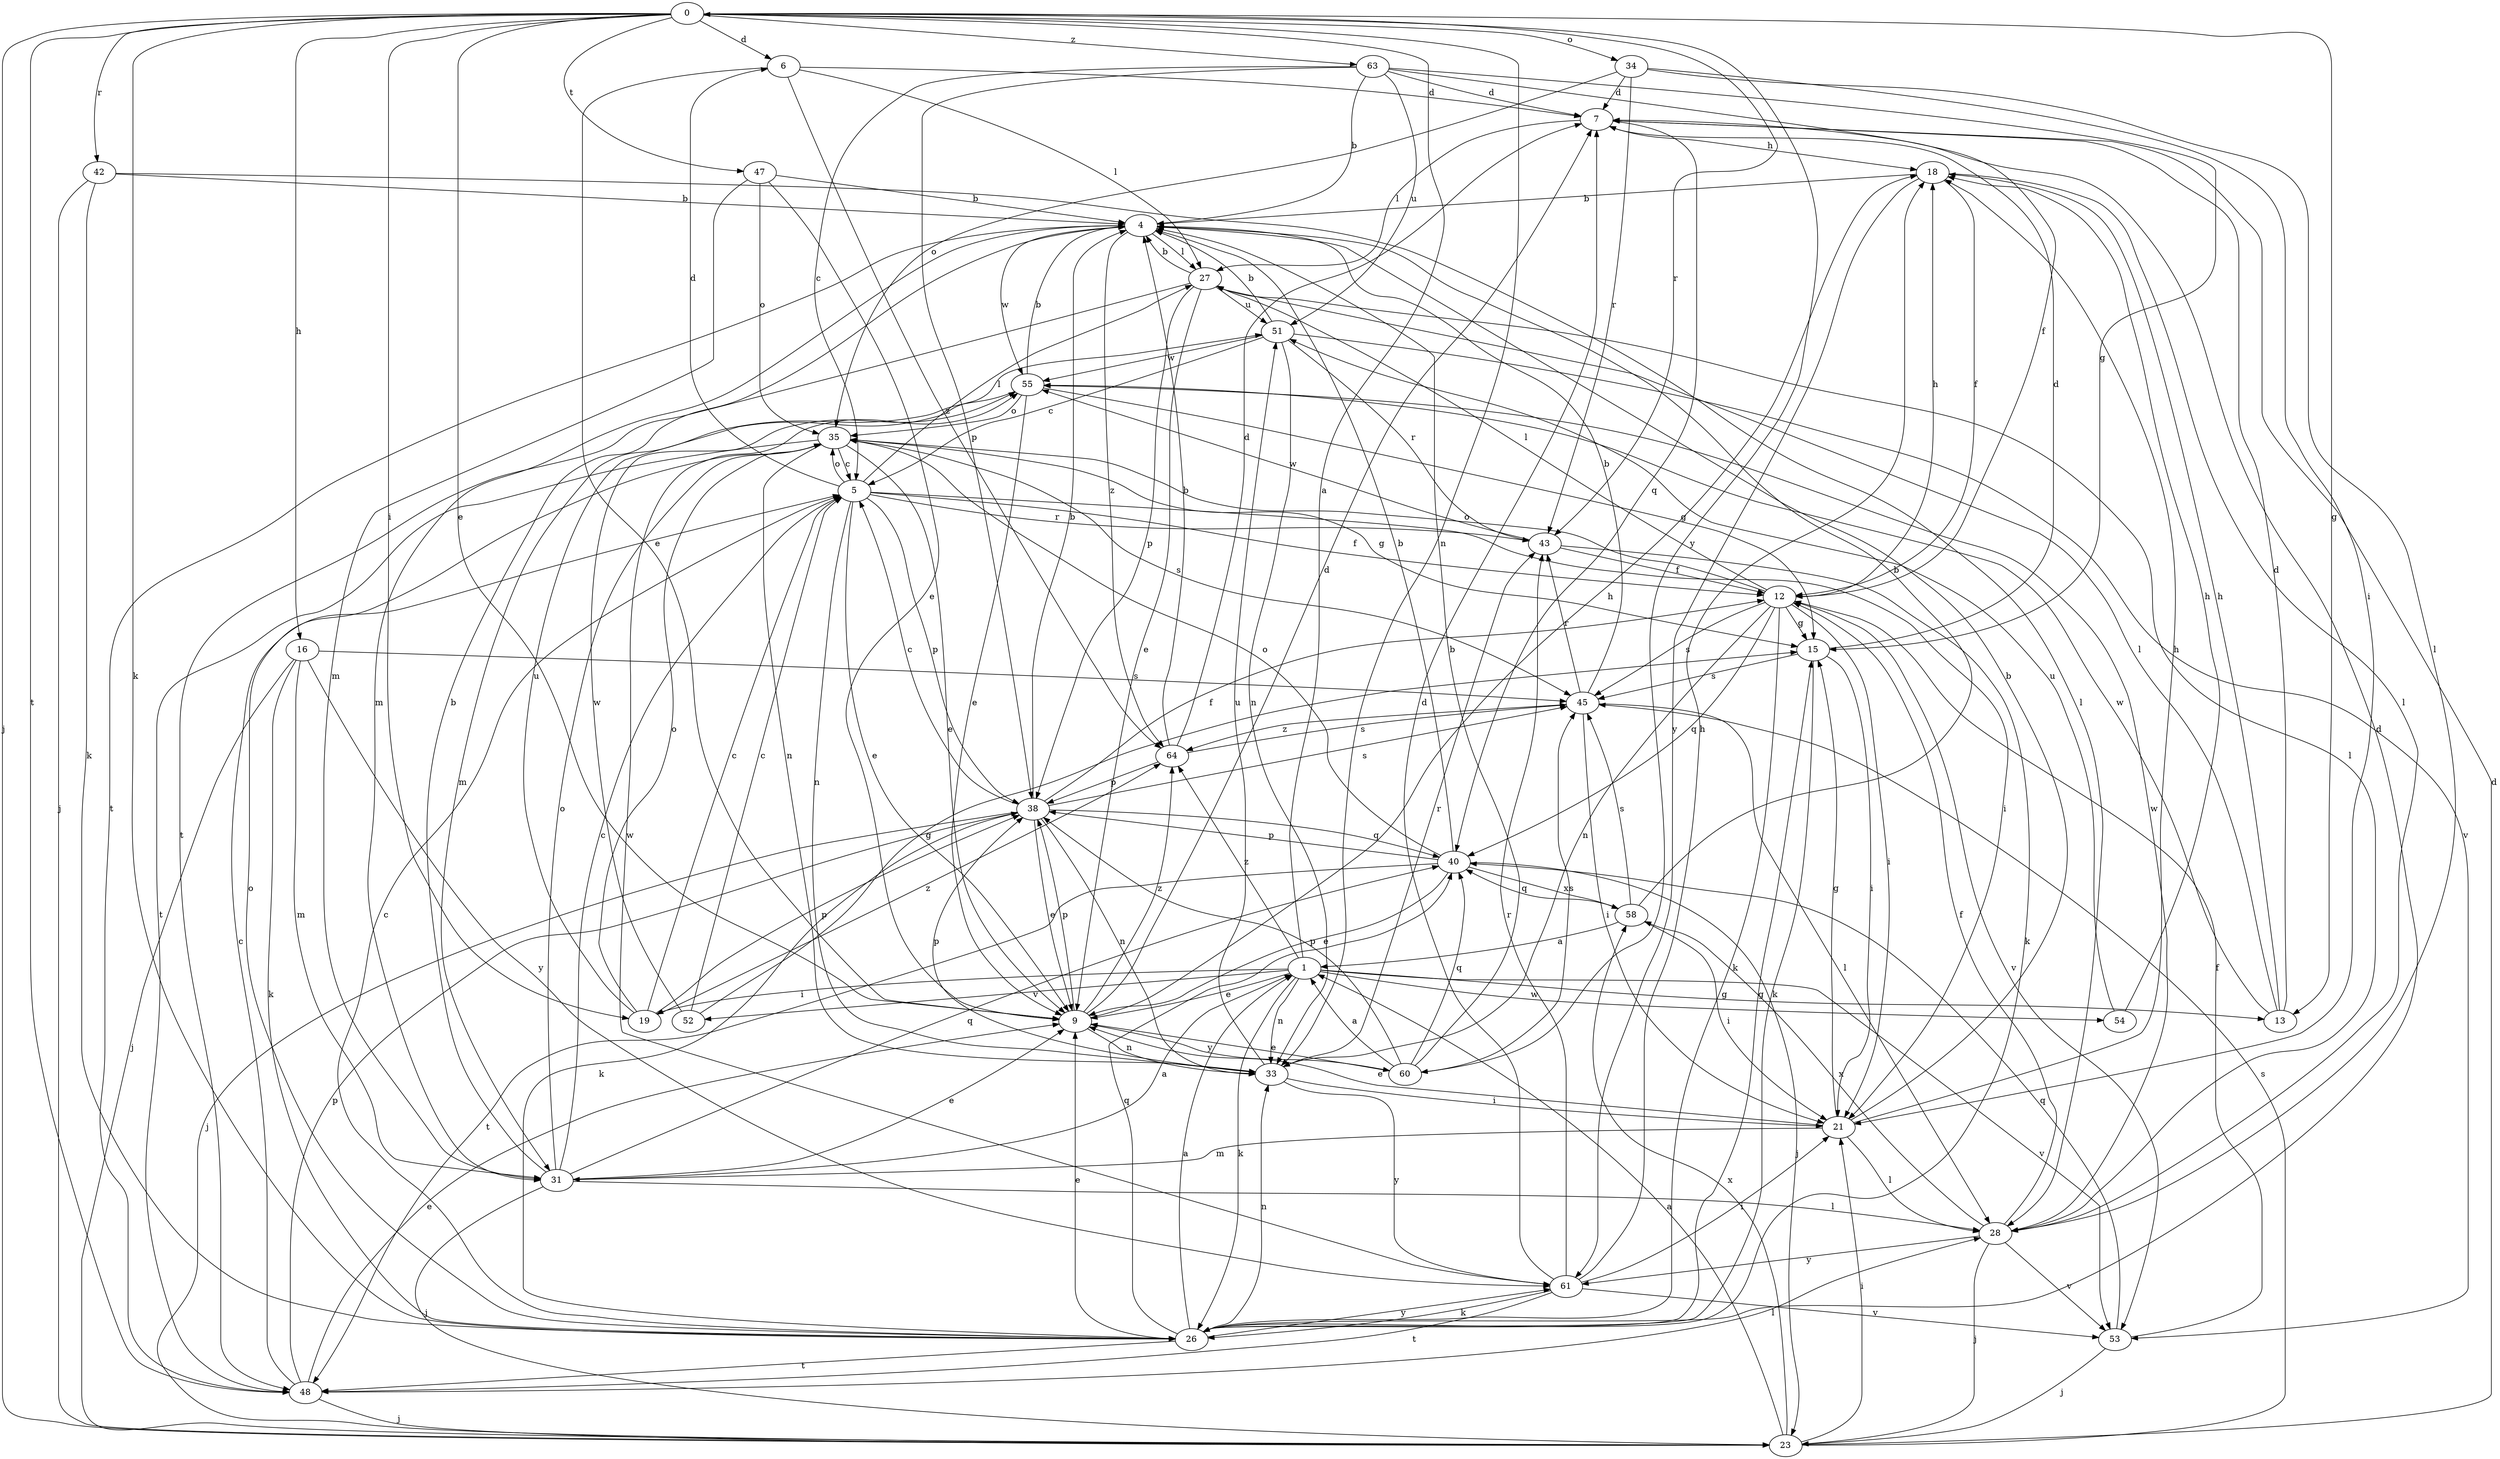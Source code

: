 strict digraph  {
0;
1;
4;
5;
6;
7;
9;
12;
13;
15;
16;
18;
19;
21;
23;
26;
27;
28;
31;
33;
34;
35;
38;
40;
42;
43;
45;
47;
48;
51;
52;
53;
54;
55;
58;
60;
61;
63;
64;
0 -> 6  [label=d];
0 -> 9  [label=e];
0 -> 13  [label=g];
0 -> 16  [label=h];
0 -> 19  [label=i];
0 -> 23  [label=j];
0 -> 26  [label=k];
0 -> 33  [label=n];
0 -> 34  [label=o];
0 -> 42  [label=r];
0 -> 43  [label=r];
0 -> 47  [label=t];
0 -> 48  [label=t];
0 -> 60  [label=y];
0 -> 63  [label=z];
1 -> 0  [label=a];
1 -> 9  [label=e];
1 -> 13  [label=g];
1 -> 19  [label=i];
1 -> 26  [label=k];
1 -> 33  [label=n];
1 -> 52  [label=v];
1 -> 53  [label=v];
1 -> 54  [label=w];
1 -> 64  [label=z];
4 -> 27  [label=l];
4 -> 31  [label=m];
4 -> 48  [label=t];
4 -> 55  [label=w];
4 -> 64  [label=z];
5 -> 6  [label=d];
5 -> 9  [label=e];
5 -> 12  [label=f];
5 -> 21  [label=i];
5 -> 27  [label=l];
5 -> 33  [label=n];
5 -> 35  [label=o];
5 -> 38  [label=p];
5 -> 43  [label=r];
6 -> 7  [label=d];
6 -> 9  [label=e];
6 -> 27  [label=l];
6 -> 64  [label=z];
7 -> 18  [label=h];
7 -> 27  [label=l];
7 -> 40  [label=q];
9 -> 7  [label=d];
9 -> 18  [label=h];
9 -> 33  [label=n];
9 -> 38  [label=p];
9 -> 60  [label=y];
9 -> 64  [label=z];
12 -> 15  [label=g];
12 -> 18  [label=h];
12 -> 21  [label=i];
12 -> 26  [label=k];
12 -> 27  [label=l];
12 -> 33  [label=n];
12 -> 35  [label=o];
12 -> 40  [label=q];
12 -> 45  [label=s];
12 -> 53  [label=v];
13 -> 7  [label=d];
13 -> 18  [label=h];
13 -> 27  [label=l];
13 -> 55  [label=w];
15 -> 7  [label=d];
15 -> 21  [label=i];
15 -> 26  [label=k];
15 -> 45  [label=s];
16 -> 23  [label=j];
16 -> 26  [label=k];
16 -> 31  [label=m];
16 -> 45  [label=s];
16 -> 61  [label=y];
18 -> 4  [label=b];
18 -> 12  [label=f];
18 -> 28  [label=l];
18 -> 61  [label=y];
19 -> 5  [label=c];
19 -> 35  [label=o];
19 -> 38  [label=p];
19 -> 51  [label=u];
19 -> 64  [label=z];
21 -> 4  [label=b];
21 -> 9  [label=e];
21 -> 15  [label=g];
21 -> 18  [label=h];
21 -> 28  [label=l];
21 -> 31  [label=m];
23 -> 1  [label=a];
23 -> 7  [label=d];
23 -> 21  [label=i];
23 -> 45  [label=s];
23 -> 58  [label=x];
26 -> 1  [label=a];
26 -> 5  [label=c];
26 -> 7  [label=d];
26 -> 9  [label=e];
26 -> 15  [label=g];
26 -> 33  [label=n];
26 -> 35  [label=o];
26 -> 40  [label=q];
26 -> 48  [label=t];
26 -> 61  [label=y];
27 -> 4  [label=b];
27 -> 9  [label=e];
27 -> 28  [label=l];
27 -> 38  [label=p];
27 -> 48  [label=t];
27 -> 51  [label=u];
28 -> 12  [label=f];
28 -> 23  [label=j];
28 -> 53  [label=v];
28 -> 55  [label=w];
28 -> 58  [label=x];
28 -> 61  [label=y];
31 -> 1  [label=a];
31 -> 4  [label=b];
31 -> 5  [label=c];
31 -> 9  [label=e];
31 -> 23  [label=j];
31 -> 28  [label=l];
31 -> 35  [label=o];
31 -> 40  [label=q];
33 -> 21  [label=i];
33 -> 38  [label=p];
33 -> 43  [label=r];
33 -> 51  [label=u];
33 -> 61  [label=y];
34 -> 7  [label=d];
34 -> 21  [label=i];
34 -> 28  [label=l];
34 -> 35  [label=o];
34 -> 43  [label=r];
35 -> 5  [label=c];
35 -> 9  [label=e];
35 -> 15  [label=g];
35 -> 33  [label=n];
35 -> 45  [label=s];
35 -> 48  [label=t];
38 -> 4  [label=b];
38 -> 5  [label=c];
38 -> 9  [label=e];
38 -> 12  [label=f];
38 -> 23  [label=j];
38 -> 26  [label=k];
38 -> 33  [label=n];
38 -> 40  [label=q];
38 -> 45  [label=s];
40 -> 4  [label=b];
40 -> 9  [label=e];
40 -> 23  [label=j];
40 -> 35  [label=o];
40 -> 38  [label=p];
40 -> 48  [label=t];
40 -> 58  [label=x];
42 -> 4  [label=b];
42 -> 23  [label=j];
42 -> 26  [label=k];
42 -> 28  [label=l];
43 -> 12  [label=f];
43 -> 26  [label=k];
43 -> 55  [label=w];
45 -> 4  [label=b];
45 -> 21  [label=i];
45 -> 28  [label=l];
45 -> 43  [label=r];
45 -> 64  [label=z];
47 -> 4  [label=b];
47 -> 9  [label=e];
47 -> 31  [label=m];
47 -> 35  [label=o];
48 -> 5  [label=c];
48 -> 9  [label=e];
48 -> 23  [label=j];
48 -> 28  [label=l];
48 -> 38  [label=p];
51 -> 4  [label=b];
51 -> 5  [label=c];
51 -> 33  [label=n];
51 -> 43  [label=r];
51 -> 53  [label=v];
51 -> 55  [label=w];
52 -> 5  [label=c];
52 -> 15  [label=g];
52 -> 55  [label=w];
53 -> 12  [label=f];
53 -> 23  [label=j];
53 -> 40  [label=q];
54 -> 18  [label=h];
54 -> 51  [label=u];
55 -> 4  [label=b];
55 -> 9  [label=e];
55 -> 15  [label=g];
55 -> 31  [label=m];
55 -> 35  [label=o];
58 -> 1  [label=a];
58 -> 4  [label=b];
58 -> 21  [label=i];
58 -> 40  [label=q];
58 -> 45  [label=s];
60 -> 1  [label=a];
60 -> 4  [label=b];
60 -> 9  [label=e];
60 -> 38  [label=p];
60 -> 40  [label=q];
60 -> 45  [label=s];
61 -> 7  [label=d];
61 -> 18  [label=h];
61 -> 21  [label=i];
61 -> 26  [label=k];
61 -> 43  [label=r];
61 -> 48  [label=t];
61 -> 53  [label=v];
61 -> 55  [label=w];
63 -> 4  [label=b];
63 -> 5  [label=c];
63 -> 7  [label=d];
63 -> 12  [label=f];
63 -> 15  [label=g];
63 -> 38  [label=p];
63 -> 51  [label=u];
64 -> 4  [label=b];
64 -> 7  [label=d];
64 -> 38  [label=p];
64 -> 45  [label=s];
}
